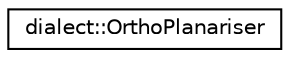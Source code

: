 digraph "Graphical Class Hierarchy"
{
  edge [fontname="Helvetica",fontsize="10",labelfontname="Helvetica",labelfontsize="10"];
  node [fontname="Helvetica",fontsize="10",shape=record];
  rankdir="LR";
  Node0 [label="dialect::OrthoPlanariser",height=0.2,width=0.4,color="black", fillcolor="white", style="filled",URL="$classdialect_1_1OrthoPlanariser.html"];
}
